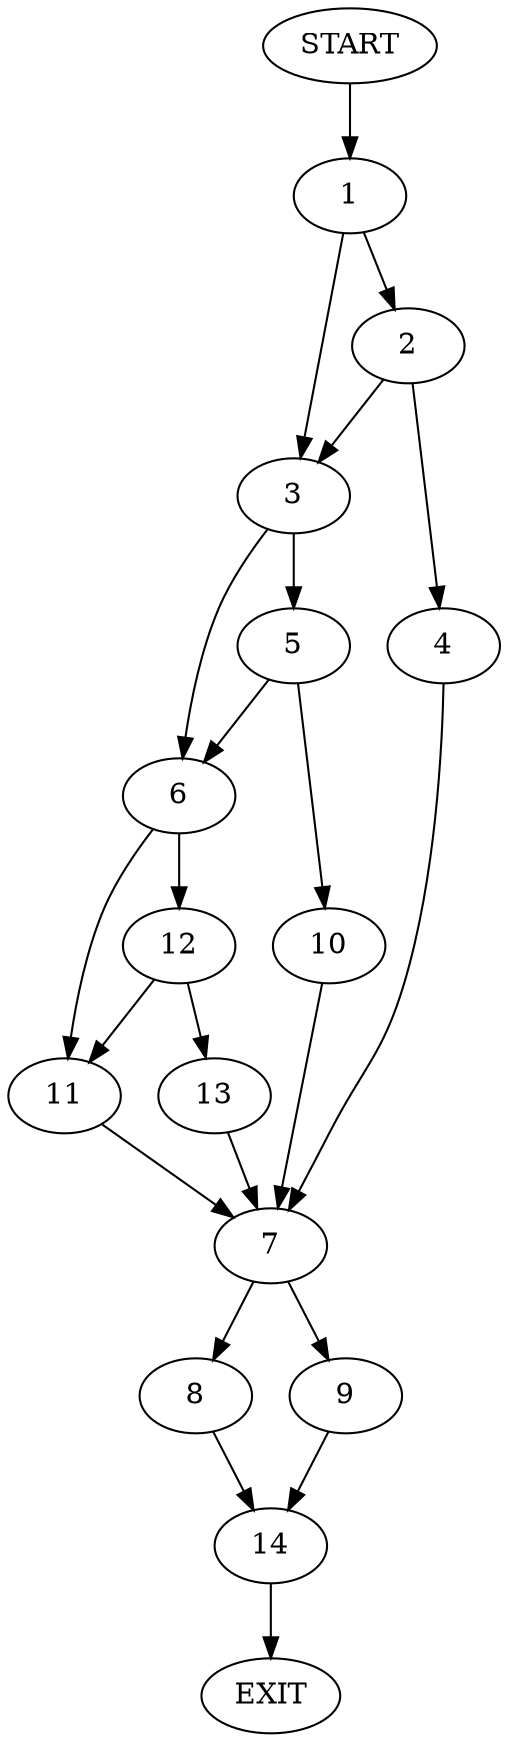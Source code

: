 digraph {
0 [label="START"]
15 [label="EXIT"]
0 -> 1
1 -> 2
1 -> 3
2 -> 3
2 -> 4
3 -> 5
3 -> 6
4 -> 7
7 -> 8
7 -> 9
5 -> 6
5 -> 10
6 -> 11
6 -> 12
10 -> 7
11 -> 7
12 -> 11
12 -> 13
13 -> 7
8 -> 14
9 -> 14
14 -> 15
}
